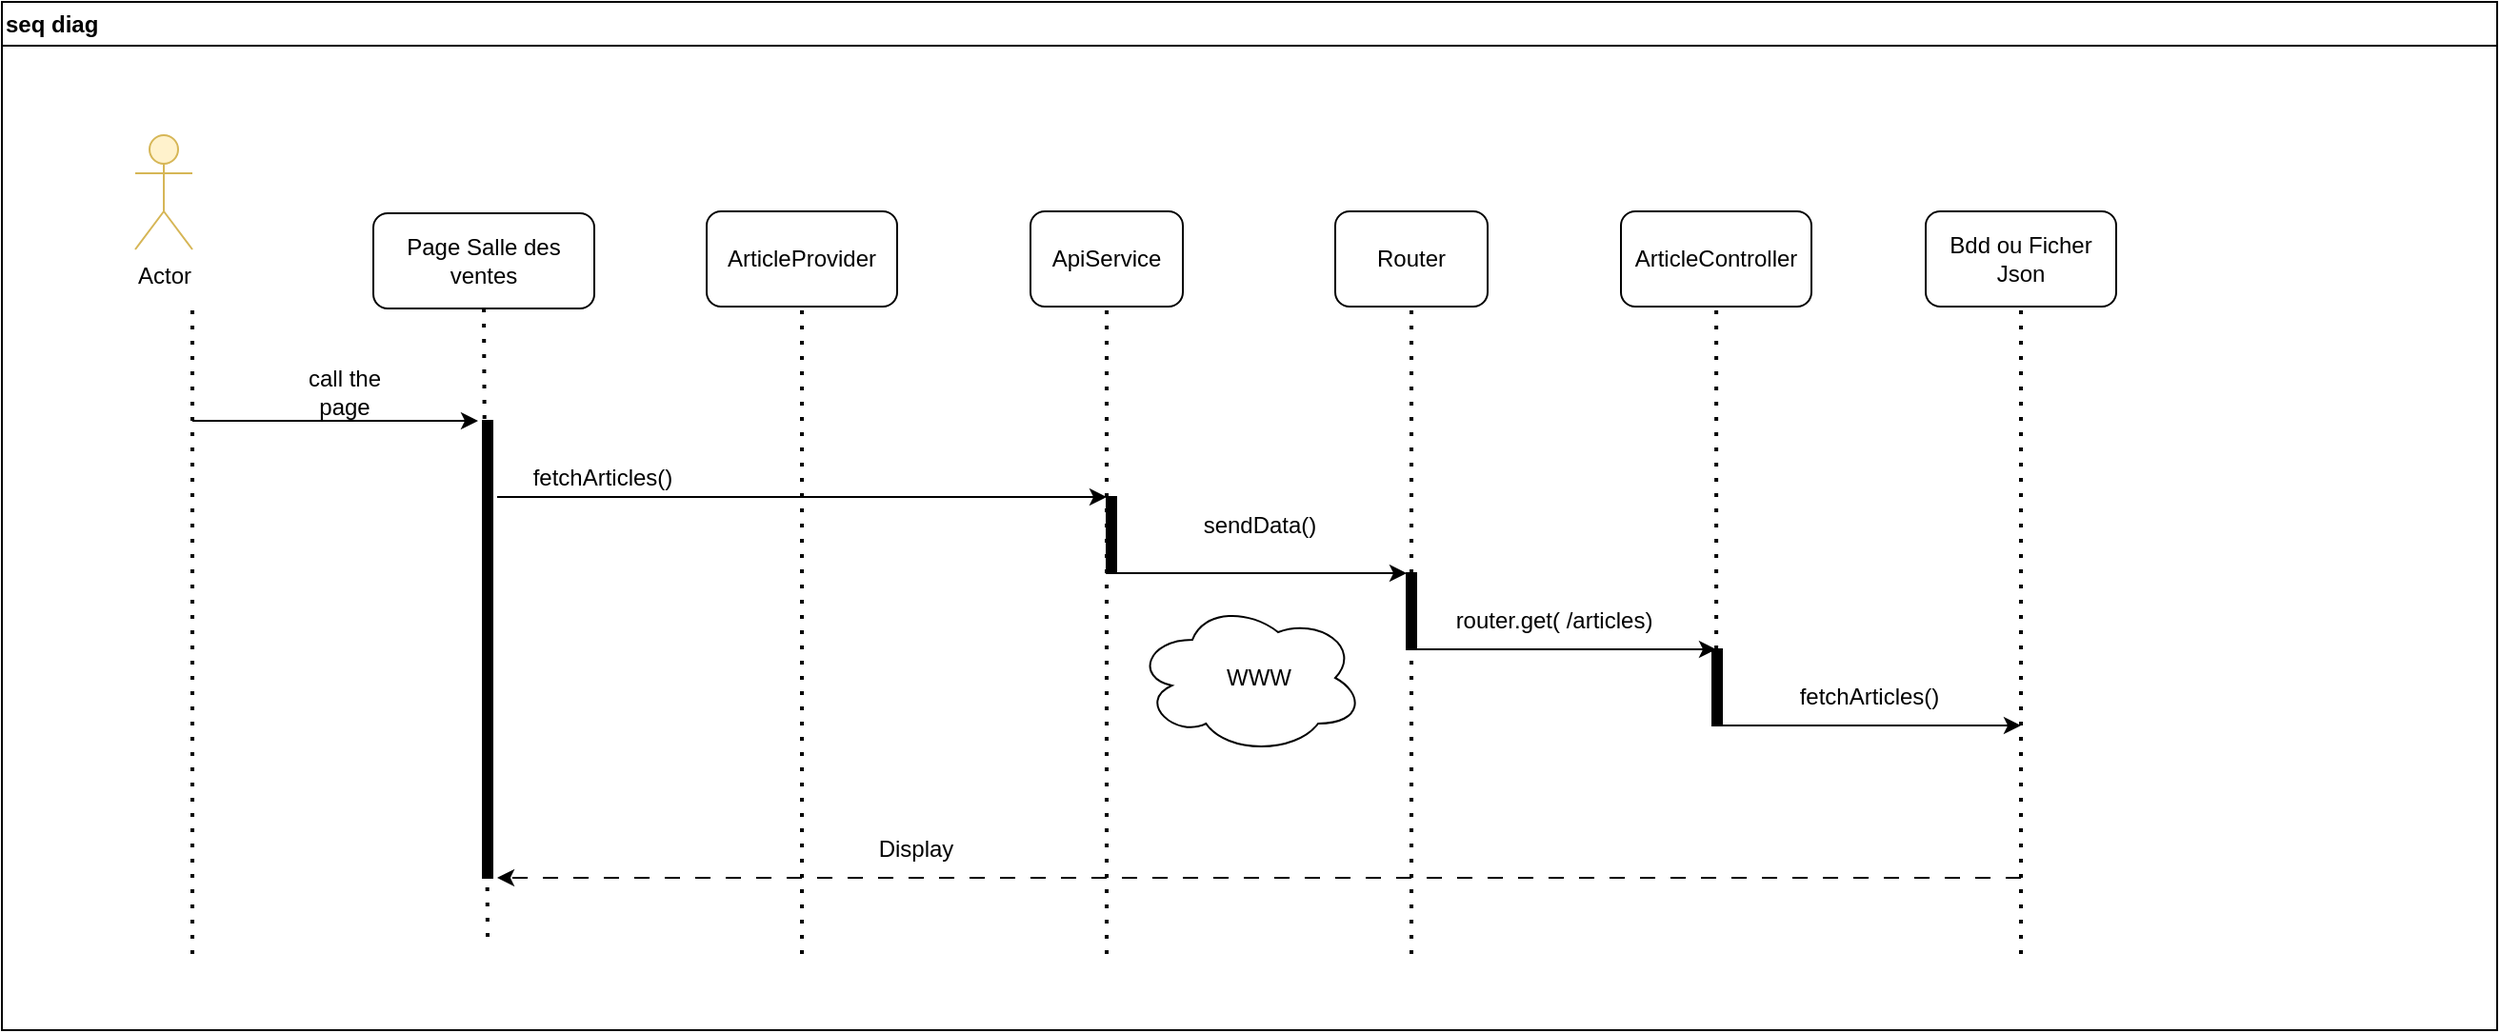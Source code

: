 <mxfile>
    <diagram id="sFm68TYdikoI14E5qOU2" name="Page-1">
        <mxGraphModel dx="1355" dy="796" grid="0" gridSize="10" guides="0" tooltips="1" connect="1" arrows="1" fold="1" page="1" pageScale="1" pageWidth="850" pageHeight="1100" background="#FFFFFF" math="0" shadow="0">
            <root>
                <mxCell id="0"/>
                <mxCell id="1" parent="0"/>
                <mxCell id="2" value="Actor" style="shape=umlActor;verticalLabelPosition=bottom;verticalAlign=top;html=1;outlineConnect=0;fillColor=#fff2cc;strokeColor=#d6b656;" parent="1" vertex="1">
                    <mxGeometry x="130" y="90" width="30" height="60" as="geometry"/>
                </mxCell>
                <mxCell id="6" value="seq diag" style="swimlane;whiteSpace=wrap;html=1;align=left;" parent="1" vertex="1">
                    <mxGeometry x="60" y="20" width="1310" height="540" as="geometry"/>
                </mxCell>
                <mxCell id="8" value="" style="endArrow=none;dashed=1;html=1;dashPattern=1 3;strokeWidth=2;entryX=0.5;entryY=1;entryDx=0;entryDy=0;" parent="6" target="13" edge="1">
                    <mxGeometry width="50" height="50" relative="1" as="geometry">
                        <mxPoint x="255" y="491" as="sourcePoint"/>
                        <mxPoint x="260" y="160" as="targetPoint"/>
                    </mxGeometry>
                </mxCell>
                <mxCell id="9" value="" style="endArrow=none;dashed=1;html=1;dashPattern=1 3;strokeWidth=2;" parent="6" edge="1">
                    <mxGeometry width="50" height="50" relative="1" as="geometry">
                        <mxPoint x="420" y="500" as="sourcePoint"/>
                        <mxPoint x="420" y="160" as="targetPoint"/>
                    </mxGeometry>
                </mxCell>
                <mxCell id="10" value="" style="endArrow=none;dashed=1;html=1;dashPattern=1 3;strokeWidth=2;" parent="6" target="11" edge="1">
                    <mxGeometry width="50" height="50" relative="1" as="geometry">
                        <mxPoint x="580" y="500" as="sourcePoint"/>
                        <mxPoint x="580" y="160" as="targetPoint"/>
                    </mxGeometry>
                </mxCell>
                <mxCell id="11" value="ApiService" style="rounded=1;whiteSpace=wrap;html=1;" parent="6" vertex="1">
                    <mxGeometry x="540" y="110" width="80" height="50" as="geometry"/>
                </mxCell>
                <mxCell id="12" value="ArticleProvider" style="rounded=1;whiteSpace=wrap;html=1;" parent="6" vertex="1">
                    <mxGeometry x="370" y="110" width="100" height="50" as="geometry"/>
                </mxCell>
                <mxCell id="13" value="Page Salle des ventes" style="rounded=1;whiteSpace=wrap;html=1;" parent="6" vertex="1">
                    <mxGeometry x="195" y="111" width="116" height="50" as="geometry"/>
                </mxCell>
                <mxCell id="16" value="call the page" style="text;html=1;strokeColor=none;fillColor=none;align=center;verticalAlign=middle;whiteSpace=wrap;rounded=0;" parent="6" vertex="1">
                    <mxGeometry x="150" y="190" width="60" height="30" as="geometry"/>
                </mxCell>
                <mxCell id="17" value="fetchArticles()" style="text;html=1;align=center;verticalAlign=middle;resizable=0;points=[];autosize=1;strokeColor=none;fillColor=none;" parent="6" vertex="1">
                    <mxGeometry x="265" y="235" width="100" height="30" as="geometry"/>
                </mxCell>
                <mxCell id="19" value="" style="endArrow=none;dashed=1;html=1;dashPattern=1 3;strokeWidth=2;" parent="6" target="20" edge="1">
                    <mxGeometry width="50" height="50" relative="1" as="geometry">
                        <mxPoint x="740" y="500" as="sourcePoint"/>
                        <mxPoint x="680" y="140" as="targetPoint"/>
                    </mxGeometry>
                </mxCell>
                <mxCell id="20" value="Router" style="rounded=1;whiteSpace=wrap;html=1;" parent="6" vertex="1">
                    <mxGeometry x="700" y="110" width="80" height="50" as="geometry"/>
                </mxCell>
                <mxCell id="21" value="" style="endArrow=none;dashed=1;html=1;dashPattern=1 3;strokeWidth=2;startArrow=none;" parent="6" source="89" target="22" edge="1">
                    <mxGeometry width="50" height="50" relative="1" as="geometry">
                        <mxPoint x="900" y="500" as="sourcePoint"/>
                        <mxPoint x="780" y="120" as="targetPoint"/>
                    </mxGeometry>
                </mxCell>
                <mxCell id="22" value="ArticleController" style="rounded=1;whiteSpace=wrap;html=1;" parent="6" vertex="1">
                    <mxGeometry x="850" y="110" width="100" height="50" as="geometry"/>
                </mxCell>
                <mxCell id="23" value="" style="endArrow=none;dashed=1;html=1;dashPattern=1 3;strokeWidth=2;" parent="6" target="24" edge="1">
                    <mxGeometry width="50" height="50" relative="1" as="geometry">
                        <mxPoint x="1060" y="500" as="sourcePoint"/>
                        <mxPoint x="880" y="100" as="targetPoint"/>
                    </mxGeometry>
                </mxCell>
                <mxCell id="24" value="Bdd ou Ficher Json" style="rounded=1;whiteSpace=wrap;html=1;" parent="6" vertex="1">
                    <mxGeometry x="1010" y="110" width="100" height="50" as="geometry"/>
                </mxCell>
                <mxCell id="25" value="sendData()" style="text;html=1;align=center;verticalAlign=middle;resizable=0;points=[];autosize=1;strokeColor=none;fillColor=none;" parent="6" vertex="1">
                    <mxGeometry x="620" y="260" width="80" height="30" as="geometry"/>
                </mxCell>
                <mxCell id="26" value="" style="endArrow=classic;html=1;" parent="6" target="86" edge="1">
                    <mxGeometry width="50" height="50" relative="1" as="geometry">
                        <mxPoint x="580" y="300" as="sourcePoint"/>
                        <mxPoint x="740" y="300" as="targetPoint"/>
                    </mxGeometry>
                </mxCell>
                <mxCell id="30" value="" style="ellipse;shape=cloud;whiteSpace=wrap;html=1;" parent="6" vertex="1">
                    <mxGeometry x="595" y="315" width="120" height="80" as="geometry"/>
                </mxCell>
                <mxCell id="31" value="WWW" style="text;html=1;strokeColor=none;fillColor=none;align=center;verticalAlign=middle;whiteSpace=wrap;rounded=0;" parent="6" vertex="1">
                    <mxGeometry x="630" y="340" width="60" height="30" as="geometry"/>
                </mxCell>
                <mxCell id="32" value="" style="endArrow=classic;html=1;" parent="6" edge="1">
                    <mxGeometry width="50" height="50" relative="1" as="geometry">
                        <mxPoint x="740" y="340" as="sourcePoint"/>
                        <mxPoint x="900" y="340" as="targetPoint"/>
                    </mxGeometry>
                </mxCell>
                <mxCell id="55" value="" style="html=1;points=[];perimeter=orthogonalPerimeter;fillColor=strokeColor;" parent="6" vertex="1">
                    <mxGeometry x="252.5" y="220" width="5" height="240" as="geometry"/>
                </mxCell>
                <mxCell id="57" value="router.get( /articles)" style="text;html=1;strokeColor=none;fillColor=none;align=center;verticalAlign=middle;whiteSpace=wrap;rounded=0;" parent="6" vertex="1">
                    <mxGeometry x="760" y="310" width="110" height="30" as="geometry"/>
                </mxCell>
                <mxCell id="59" value="fetchArticles()" style="text;html=1;align=center;verticalAlign=middle;resizable=0;points=[];autosize=1;strokeColor=none;fillColor=none;" parent="6" vertex="1">
                    <mxGeometry x="930" y="350" width="100" height="30" as="geometry"/>
                </mxCell>
                <mxCell id="85" value="" style="html=1;points=[];perimeter=orthogonalPerimeter;fillColor=strokeColor;" parent="6" vertex="1">
                    <mxGeometry x="580" y="260" width="5" height="40" as="geometry"/>
                </mxCell>
                <mxCell id="88" value="Display" style="text;html=1;strokeColor=none;fillColor=none;align=center;verticalAlign=middle;whiteSpace=wrap;rounded=0;" parent="6" vertex="1">
                    <mxGeometry x="450" y="430" width="60" height="30" as="geometry"/>
                </mxCell>
                <mxCell id="89" value="" style="html=1;points=[];perimeter=orthogonalPerimeter;fillColor=strokeColor;" parent="6" vertex="1">
                    <mxGeometry x="898" y="340" width="5" height="40" as="geometry"/>
                </mxCell>
                <mxCell id="7" value="" style="endArrow=none;dashed=1;html=1;dashPattern=1 3;strokeWidth=2;" parent="1" edge="1">
                    <mxGeometry width="50" height="50" relative="1" as="geometry">
                        <mxPoint x="160" y="520" as="sourcePoint"/>
                        <mxPoint x="160" y="180" as="targetPoint"/>
                    </mxGeometry>
                </mxCell>
                <mxCell id="14" value="" style="endArrow=classic;html=1;" parent="1" edge="1">
                    <mxGeometry width="50" height="50" relative="1" as="geometry">
                        <mxPoint x="160" y="240" as="sourcePoint"/>
                        <mxPoint x="310" y="240" as="targetPoint"/>
                    </mxGeometry>
                </mxCell>
                <mxCell id="15" value="" style="endArrow=classic;html=1;" parent="1" edge="1">
                    <mxGeometry width="50" height="50" relative="1" as="geometry">
                        <mxPoint x="320" y="280" as="sourcePoint"/>
                        <mxPoint x="640" y="280" as="targetPoint"/>
                    </mxGeometry>
                </mxCell>
                <mxCell id="58" value="" style="endArrow=classic;html=1;" parent="1" edge="1">
                    <mxGeometry width="50" height="50" relative="1" as="geometry">
                        <mxPoint x="960" y="400" as="sourcePoint"/>
                        <mxPoint x="1120" y="400" as="targetPoint"/>
                    </mxGeometry>
                </mxCell>
                <mxCell id="60" value="" style="endArrow=classic;html=1;dashed=1;dashPattern=8 8;" parent="1" edge="1">
                    <mxGeometry width="50" height="50" relative="1" as="geometry">
                        <mxPoint x="1120" y="480" as="sourcePoint"/>
                        <mxPoint x="320" y="480" as="targetPoint"/>
                    </mxGeometry>
                </mxCell>
                <mxCell id="86" value="" style="html=1;points=[];perimeter=orthogonalPerimeter;fillColor=strokeColor;" parent="1" vertex="1">
                    <mxGeometry x="797.5" y="320" width="5" height="40" as="geometry"/>
                </mxCell>
            </root>
        </mxGraphModel>
    </diagram>
</mxfile>